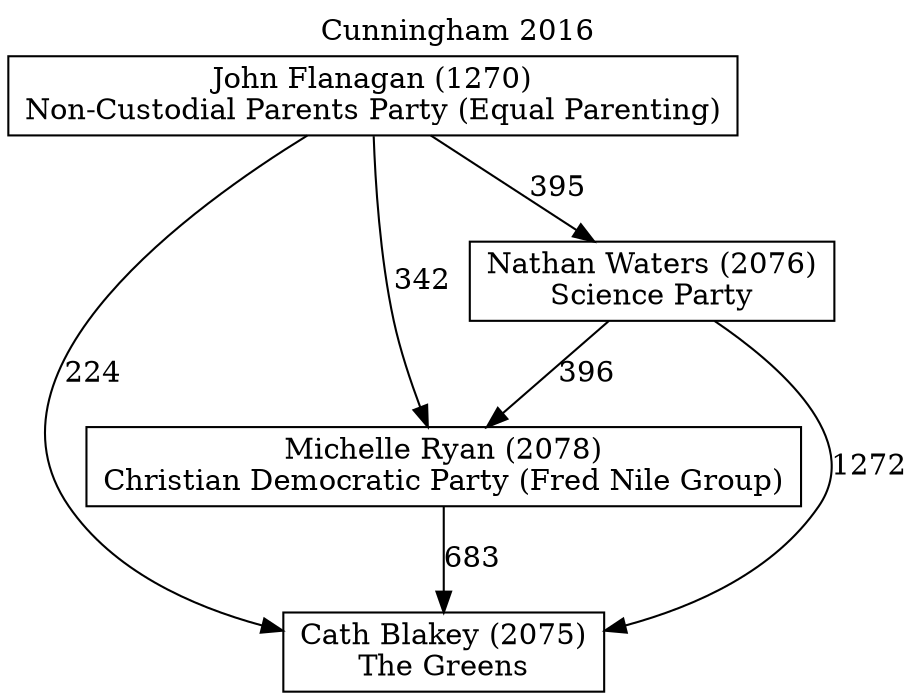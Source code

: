 // House preference flow
digraph "Cath Blakey (2075)_Cunningham_2016" {
	graph [label="Cunningham 2016" labelloc=t mclimit=10]
	node [shape=box]
	"Cath Blakey (2075)" [label="Cath Blakey (2075)
The Greens"]
	"Michelle Ryan (2078)" [label="Michelle Ryan (2078)
Christian Democratic Party (Fred Nile Group)"]
	"Nathan Waters (2076)" [label="Nathan Waters (2076)
Science Party"]
	"John Flanagan (1270)" [label="John Flanagan (1270)
Non-Custodial Parents Party (Equal Parenting)"]
	"John Flanagan (1270)" -> "Michelle Ryan (2078)" [label=342]
	"Nathan Waters (2076)" -> "Michelle Ryan (2078)" [label=396]
	"John Flanagan (1270)" -> "Cath Blakey (2075)" [label=224]
	"Nathan Waters (2076)" -> "Cath Blakey (2075)" [label=1272]
	"Michelle Ryan (2078)" -> "Cath Blakey (2075)" [label=683]
	"John Flanagan (1270)" -> "Nathan Waters (2076)" [label=395]
}
